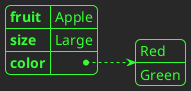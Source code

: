 ' Do not edit
' Theme Gallery
' autogenerated by script
'
@startjson
!theme crt-green
#highlight "color" / "0"
{
   "fruit":"Apple",
   "size": "Large",
   "color": ["Red", "Green"]
}
@endjson
